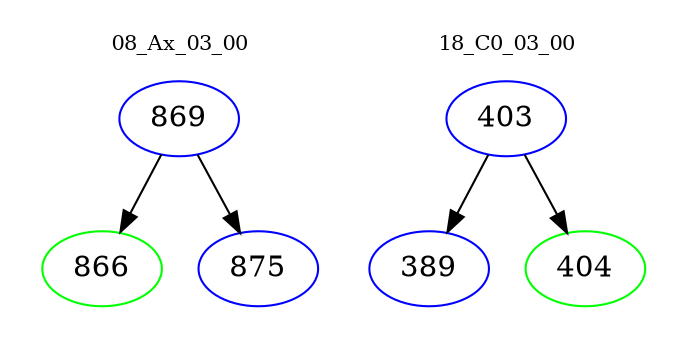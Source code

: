 digraph{
subgraph cluster_0 {
color = white
label = "08_Ax_03_00";
fontsize=10;
T0_869 [label="869", color="blue"]
T0_869 -> T0_866 [color="black"]
T0_866 [label="866", color="green"]
T0_869 -> T0_875 [color="black"]
T0_875 [label="875", color="blue"]
}
subgraph cluster_1 {
color = white
label = "18_C0_03_00";
fontsize=10;
T1_403 [label="403", color="blue"]
T1_403 -> T1_389 [color="black"]
T1_389 [label="389", color="blue"]
T1_403 -> T1_404 [color="black"]
T1_404 [label="404", color="green"]
}
}
